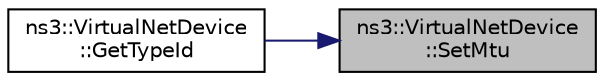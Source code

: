 digraph "ns3::VirtualNetDevice::SetMtu"
{
 // LATEX_PDF_SIZE
  edge [fontname="Helvetica",fontsize="10",labelfontname="Helvetica",labelfontsize="10"];
  node [fontname="Helvetica",fontsize="10",shape=record];
  rankdir="RL";
  Node1 [label="ns3::VirtualNetDevice\l::SetMtu",height=0.2,width=0.4,color="black", fillcolor="grey75", style="filled", fontcolor="black",tooltip="Configure the reported MTU for the virtual device."];
  Node1 -> Node2 [dir="back",color="midnightblue",fontsize="10",style="solid",fontname="Helvetica"];
  Node2 [label="ns3::VirtualNetDevice\l::GetTypeId",height=0.2,width=0.4,color="black", fillcolor="white", style="filled",URL="$classns3_1_1_virtual_net_device.html#a7f923e2ff1ecd669740a5221b703dab1",tooltip=" "];
}
